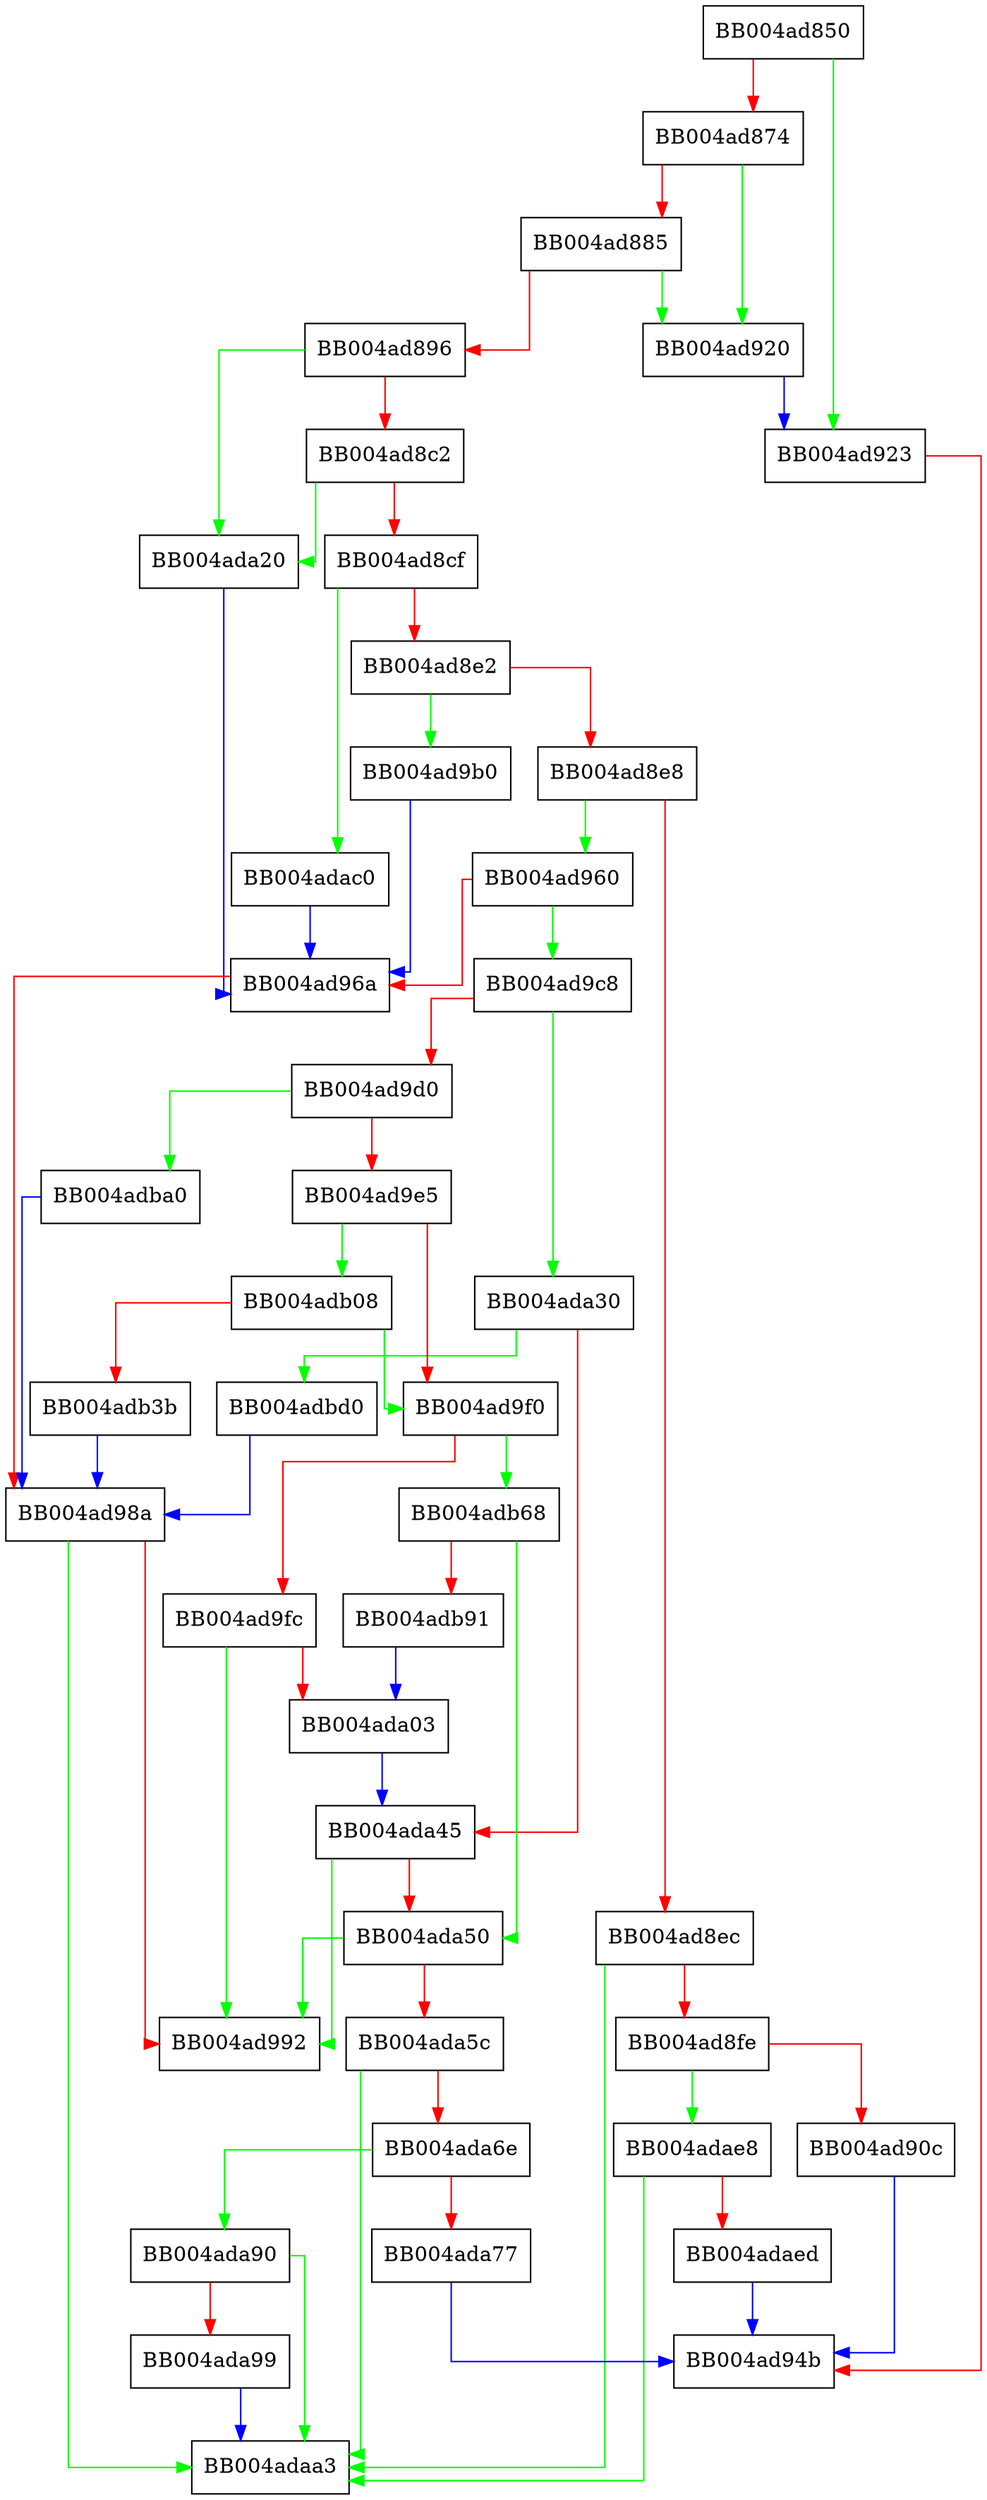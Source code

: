 digraph quic_read_again {
  node [shape="box"];
  graph [splines=ortho];
  BB004ad850 -> BB004ad923 [color="green"];
  BB004ad850 -> BB004ad874 [color="red"];
  BB004ad874 -> BB004ad920 [color="green"];
  BB004ad874 -> BB004ad885 [color="red"];
  BB004ad885 -> BB004ad920 [color="green"];
  BB004ad885 -> BB004ad896 [color="red"];
  BB004ad896 -> BB004ada20 [color="green"];
  BB004ad896 -> BB004ad8c2 [color="red"];
  BB004ad8c2 -> BB004ada20 [color="green"];
  BB004ad8c2 -> BB004ad8cf [color="red"];
  BB004ad8cf -> BB004adac0 [color="green"];
  BB004ad8cf -> BB004ad8e2 [color="red"];
  BB004ad8e2 -> BB004ad9b0 [color="green"];
  BB004ad8e2 -> BB004ad8e8 [color="red"];
  BB004ad8e8 -> BB004ad960 [color="green"];
  BB004ad8e8 -> BB004ad8ec [color="red"];
  BB004ad8ec -> BB004adaa3 [color="green"];
  BB004ad8ec -> BB004ad8fe [color="red"];
  BB004ad8fe -> BB004adae8 [color="green"];
  BB004ad8fe -> BB004ad90c [color="red"];
  BB004ad90c -> BB004ad94b [color="blue"];
  BB004ad920 -> BB004ad923 [color="blue"];
  BB004ad923 -> BB004ad94b [color="red"];
  BB004ad960 -> BB004ad9c8 [color="green"];
  BB004ad960 -> BB004ad96a [color="red"];
  BB004ad96a -> BB004ad98a [color="red"];
  BB004ad98a -> BB004adaa3 [color="green"];
  BB004ad98a -> BB004ad992 [color="red"];
  BB004ad9b0 -> BB004ad96a [color="blue"];
  BB004ad9c8 -> BB004ada30 [color="green"];
  BB004ad9c8 -> BB004ad9d0 [color="red"];
  BB004ad9d0 -> BB004adba0 [color="green"];
  BB004ad9d0 -> BB004ad9e5 [color="red"];
  BB004ad9e5 -> BB004adb08 [color="green"];
  BB004ad9e5 -> BB004ad9f0 [color="red"];
  BB004ad9f0 -> BB004adb68 [color="green"];
  BB004ad9f0 -> BB004ad9fc [color="red"];
  BB004ad9fc -> BB004ad992 [color="green"];
  BB004ad9fc -> BB004ada03 [color="red"];
  BB004ada03 -> BB004ada45 [color="blue"];
  BB004ada20 -> BB004ad96a [color="blue"];
  BB004ada30 -> BB004adbd0 [color="green"];
  BB004ada30 -> BB004ada45 [color="red"];
  BB004ada45 -> BB004ad992 [color="green"];
  BB004ada45 -> BB004ada50 [color="red"];
  BB004ada50 -> BB004ad992 [color="green"];
  BB004ada50 -> BB004ada5c [color="red"];
  BB004ada5c -> BB004adaa3 [color="green"];
  BB004ada5c -> BB004ada6e [color="red"];
  BB004ada6e -> BB004ada90 [color="green"];
  BB004ada6e -> BB004ada77 [color="red"];
  BB004ada77 -> BB004ad94b [color="blue"];
  BB004ada90 -> BB004adaa3 [color="green"];
  BB004ada90 -> BB004ada99 [color="red"];
  BB004ada99 -> BB004adaa3 [color="blue"];
  BB004adac0 -> BB004ad96a [color="blue"];
  BB004adae8 -> BB004adaa3 [color="green"];
  BB004adae8 -> BB004adaed [color="red"];
  BB004adaed -> BB004ad94b [color="blue"];
  BB004adb08 -> BB004ad9f0 [color="green"];
  BB004adb08 -> BB004adb3b [color="red"];
  BB004adb3b -> BB004ad98a [color="blue"];
  BB004adb68 -> BB004ada50 [color="green"];
  BB004adb68 -> BB004adb91 [color="red"];
  BB004adb91 -> BB004ada03 [color="blue"];
  BB004adba0 -> BB004ad98a [color="blue"];
  BB004adbd0 -> BB004ad98a [color="blue"];
}